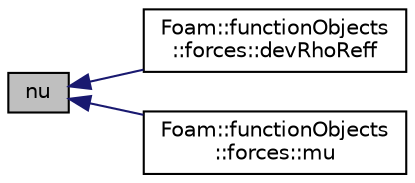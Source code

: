 digraph "nu"
{
  bgcolor="transparent";
  edge [fontname="Helvetica",fontsize="10",labelfontname="Helvetica",labelfontsize="10"];
  node [fontname="Helvetica",fontsize="10",shape=record];
  rankdir="LR";
  Node7 [label="nu",height=0.2,width=0.4,color="black", fillcolor="grey75", style="filled", fontcolor="black"];
  Node7 -> Node8 [dir="back",color="midnightblue",fontsize="10",style="solid",fontname="Helvetica"];
  Node8 [label="Foam::functionObjects\l::forces::devRhoReff",height=0.2,width=0.4,color="black",URL="$a24365.html#aedf05483d3f92845e23b6dae794b8712",tooltip="Return the effective viscous stress (laminar + turbulent). "];
  Node7 -> Node9 [dir="back",color="midnightblue",fontsize="10",style="solid",fontname="Helvetica"];
  Node9 [label="Foam::functionObjects\l::forces::mu",height=0.2,width=0.4,color="black",URL="$a24365.html#a61af64ec81cce6c587b942b6403ea7c6",tooltip="Dynamic viscosity field. "];
}
